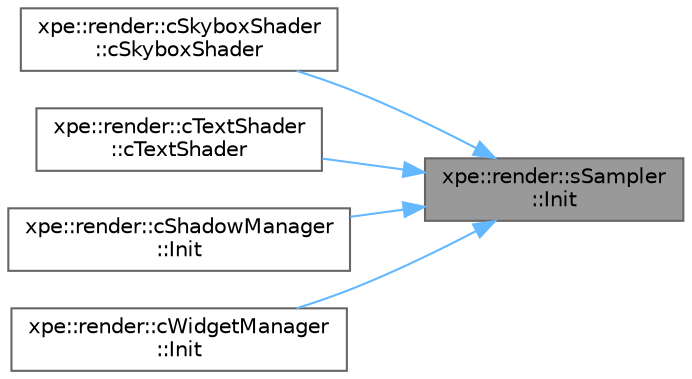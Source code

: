 digraph "xpe::render::sSampler::Init"
{
 // LATEX_PDF_SIZE
  bgcolor="transparent";
  edge [fontname=Helvetica,fontsize=10,labelfontname=Helvetica,labelfontsize=10];
  node [fontname=Helvetica,fontsize=10,shape=box,height=0.2,width=0.4];
  rankdir="RL";
  Node1 [id="Node000001",label="xpe::render::sSampler\l::Init",height=0.2,width=0.4,color="gray40", fillcolor="grey60", style="filled", fontcolor="black",tooltip=" "];
  Node1 -> Node2 [id="edge9_Node000001_Node000002",dir="back",color="steelblue1",style="solid",tooltip=" "];
  Node2 [id="Node000002",label="xpe::render::cSkyboxShader\l::cSkyboxShader",height=0.2,width=0.4,color="grey40", fillcolor="white", style="filled",URL="$classxpe_1_1render_1_1c_skybox_shader.html#a04b262012d3aeb73e97c1ccb095675c7",tooltip=" "];
  Node1 -> Node3 [id="edge10_Node000001_Node000003",dir="back",color="steelblue1",style="solid",tooltip=" "];
  Node3 [id="Node000003",label="xpe::render::cTextShader\l::cTextShader",height=0.2,width=0.4,color="grey40", fillcolor="white", style="filled",URL="$classxpe_1_1render_1_1c_text_shader.html#ad8b58ce40667013c62bc85cb9ae913fa",tooltip=" "];
  Node1 -> Node4 [id="edge11_Node000001_Node000004",dir="back",color="steelblue1",style="solid",tooltip=" "];
  Node4 [id="Node000004",label="xpe::render::cShadowManager\l::Init",height=0.2,width=0.4,color="grey40", fillcolor="white", style="filled",URL="$classxpe_1_1render_1_1c_shadow_manager.html#ab48f2f89acf430f23bd847d1d6522702",tooltip=" "];
  Node1 -> Node5 [id="edge12_Node000001_Node000005",dir="back",color="steelblue1",style="solid",tooltip=" "];
  Node5 [id="Node000005",label="xpe::render::cWidgetManager\l::Init",height=0.2,width=0.4,color="grey40", fillcolor="white", style="filled",URL="$classxpe_1_1render_1_1c_widget_manager.html#a4d08e3ea21dc782147a000446ff780c7",tooltip=" "];
}
